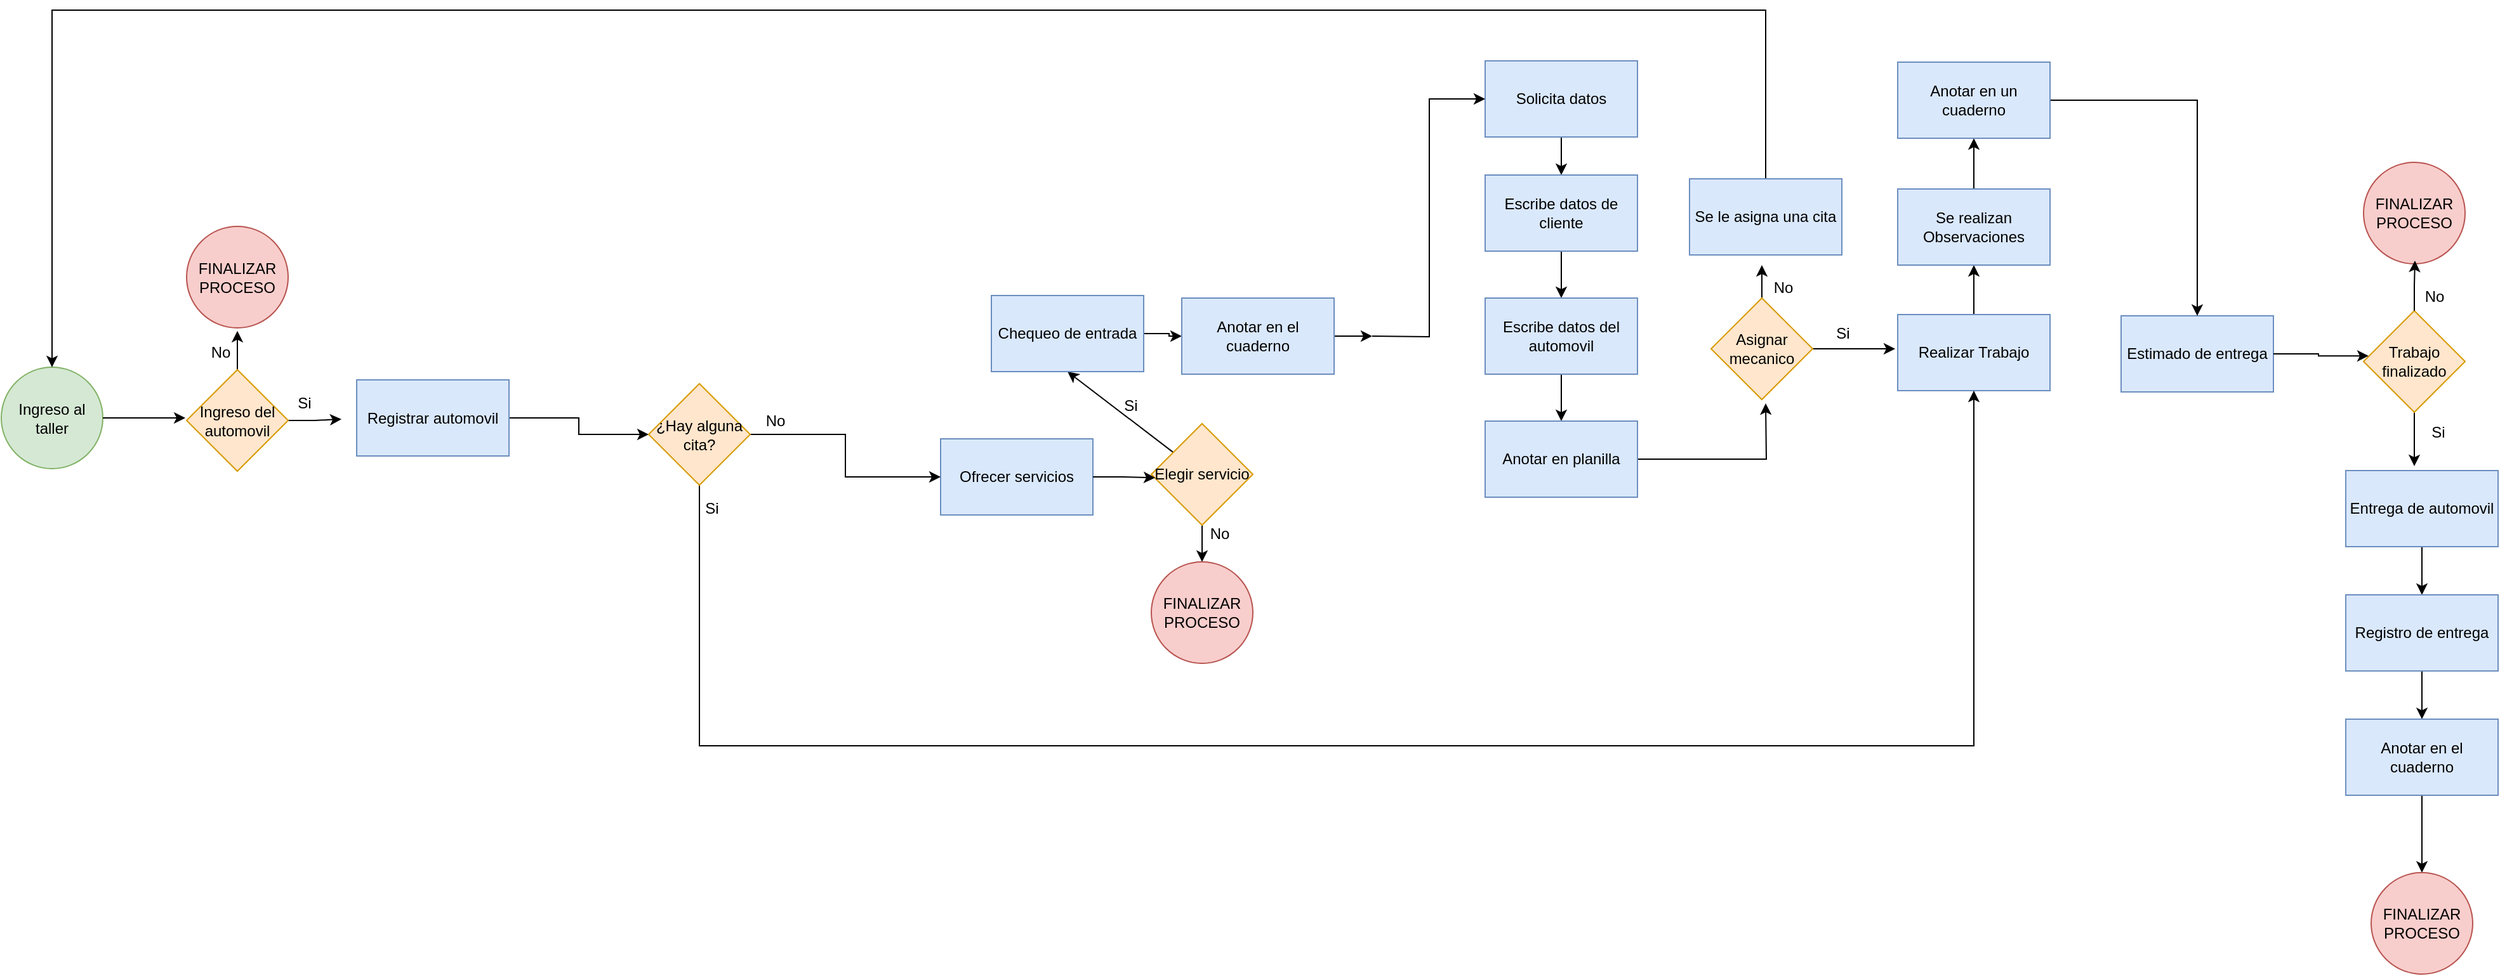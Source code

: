 <mxfile version="24.7.14" pages="2">
  <diagram name="Mapa de procesos " id="uUiBENQRDbz3td4SXCXD">
    <mxGraphModel grid="1" page="1" gridSize="10" guides="1" tooltips="1" connect="1" arrows="1" fold="1" pageScale="1" pageWidth="827" pageHeight="1169" math="0" shadow="0">
      <root>
        <mxCell id="0" />
        <mxCell id="1" parent="0" />
        <mxCell id="iBHfeC76edvaO1tz1ZBR-1" value="Ingreso al taller" style="ellipse;whiteSpace=wrap;html=1;aspect=fixed;fillColor=#d5e8d4;strokeColor=#82b366;" vertex="1" parent="1">
          <mxGeometry x="-660" y="-968.5" width="80" height="80" as="geometry" />
        </mxCell>
        <mxCell id="te_wN95XZ-ydkFUt1VMK-26" style="edgeStyle=orthogonalEdgeStyle;rounded=0;orthogonalLoop=1;jettySize=auto;html=1;" edge="1" parent="1" source="Iq7YRRIKIOnGzkstFV6q-50" target="te_wN95XZ-ydkFUt1VMK-24">
          <mxGeometry relative="1" as="geometry" />
        </mxCell>
        <mxCell id="Iq7YRRIKIOnGzkstFV6q-50" value="Solicita datos" style="rounded=0;whiteSpace=wrap;html=1;fillColor=#dae8fc;strokeColor=#6c8ebf;" vertex="1" parent="1">
          <mxGeometry x="509" y="-1210" width="120" height="60" as="geometry" />
        </mxCell>
        <mxCell id="te_wN95XZ-ydkFUt1VMK-3" style="edgeStyle=orthogonalEdgeStyle;rounded=0;orthogonalLoop=1;jettySize=auto;html=1;" edge="1" parent="1" source="te_wN95XZ-ydkFUt1VMK-1">
          <mxGeometry relative="1" as="geometry">
            <mxPoint x="-392" y="-927.5" as="targetPoint" />
          </mxGeometry>
        </mxCell>
        <mxCell id="te_wN95XZ-ydkFUt1VMK-4" style="edgeStyle=orthogonalEdgeStyle;rounded=0;orthogonalLoop=1;jettySize=auto;html=1;" edge="1" parent="1" source="te_wN95XZ-ydkFUt1VMK-1">
          <mxGeometry relative="1" as="geometry">
            <mxPoint x="-474" y="-997.167" as="targetPoint" />
          </mxGeometry>
        </mxCell>
        <mxCell id="te_wN95XZ-ydkFUt1VMK-1" value="Ingreso del automovil" style="rhombus;whiteSpace=wrap;html=1;fillColor=#ffe6cc;strokeColor=#d79b00;" vertex="1" parent="1">
          <mxGeometry x="-514" y="-966.5" width="80" height="80" as="geometry" />
        </mxCell>
        <mxCell id="te_wN95XZ-ydkFUt1VMK-2" style="edgeStyle=orthogonalEdgeStyle;rounded=0;orthogonalLoop=1;jettySize=auto;html=1;entryX=-0.012;entryY=0.475;entryDx=0;entryDy=0;entryPerimeter=0;" edge="1" parent="1" source="iBHfeC76edvaO1tz1ZBR-1" target="te_wN95XZ-ydkFUt1VMK-1">
          <mxGeometry relative="1" as="geometry" />
        </mxCell>
        <mxCell id="te_wN95XZ-ydkFUt1VMK-5" value="FINALIZAR PROCESO" style="ellipse;whiteSpace=wrap;html=1;aspect=fixed;fillColor=#f8cecc;strokeColor=#b85450;" vertex="1" parent="1">
          <mxGeometry x="-514" y="-1079.5" width="80" height="80" as="geometry" />
        </mxCell>
        <mxCell id="te_wN95XZ-ydkFUt1VMK-6" value="Ofrecer servicios" style="rounded=0;whiteSpace=wrap;html=1;fillColor=#dae8fc;strokeColor=#6c8ebf;" vertex="1" parent="1">
          <mxGeometry x="80" y="-912" width="120" height="60" as="geometry" />
        </mxCell>
        <mxCell id="te_wN95XZ-ydkFUt1VMK-10" style="edgeStyle=orthogonalEdgeStyle;rounded=0;orthogonalLoop=1;jettySize=auto;html=1;entryX=0.5;entryY=0;entryDx=0;entryDy=0;" edge="1" parent="1" source="te_wN95XZ-ydkFUt1VMK-7" target="te_wN95XZ-ydkFUt1VMK-8">
          <mxGeometry relative="1" as="geometry" />
        </mxCell>
        <mxCell id="te_wN95XZ-ydkFUt1VMK-14" style="rounded=0;orthogonalLoop=1;jettySize=auto;html=1;entryX=0.5;entryY=1;entryDx=0;entryDy=0;" edge="1" parent="1" source="te_wN95XZ-ydkFUt1VMK-7" target="te_wN95XZ-ydkFUt1VMK-11">
          <mxGeometry relative="1" as="geometry" />
        </mxCell>
        <mxCell id="te_wN95XZ-ydkFUt1VMK-7" value="Elegir servicio" style="rhombus;whiteSpace=wrap;html=1;fillColor=#ffe6cc;strokeColor=#d79b00;" vertex="1" parent="1">
          <mxGeometry x="246" y="-924" width="80" height="80" as="geometry" />
        </mxCell>
        <mxCell id="te_wN95XZ-ydkFUt1VMK-8" value="FINALIZAR PROCESO" style="ellipse;whiteSpace=wrap;html=1;aspect=fixed;fillColor=#f8cecc;strokeColor=#b85450;" vertex="1" parent="1">
          <mxGeometry x="246" y="-815" width="80" height="80" as="geometry" />
        </mxCell>
        <mxCell id="EFiXPPg1GvFL1cZAzuNZ-1" style="edgeStyle=orthogonalEdgeStyle;rounded=0;orthogonalLoop=1;jettySize=auto;html=1;entryX=0;entryY=0.5;entryDx=0;entryDy=0;" edge="1" parent="1" source="te_wN95XZ-ydkFUt1VMK-11" target="te_wN95XZ-ydkFUt1VMK-17">
          <mxGeometry relative="1" as="geometry" />
        </mxCell>
        <mxCell id="te_wN95XZ-ydkFUt1VMK-11" value="Chequeo de entrada" style="rounded=0;whiteSpace=wrap;html=1;fillColor=#dae8fc;strokeColor=#6c8ebf;" vertex="1" parent="1">
          <mxGeometry x="120" y="-1025" width="120" height="60" as="geometry" />
        </mxCell>
        <mxCell id="te_wN95XZ-ydkFUt1VMK-15" style="edgeStyle=orthogonalEdgeStyle;rounded=0;orthogonalLoop=1;jettySize=auto;html=1;entryX=0.038;entryY=0.533;entryDx=0;entryDy=0;entryPerimeter=0;" edge="1" parent="1" source="te_wN95XZ-ydkFUt1VMK-6" target="te_wN95XZ-ydkFUt1VMK-7">
          <mxGeometry relative="1" as="geometry" />
        </mxCell>
        <mxCell id="EFiXPPg1GvFL1cZAzuNZ-2" style="edgeStyle=orthogonalEdgeStyle;rounded=0;orthogonalLoop=1;jettySize=auto;html=1;entryX=0;entryY=0.5;entryDx=0;entryDy=0;" edge="1" parent="1" source="te_wN95XZ-ydkFUt1VMK-17">
          <mxGeometry relative="1" as="geometry">
            <mxPoint x="420" y="-993" as="targetPoint" />
          </mxGeometry>
        </mxCell>
        <mxCell id="te_wN95XZ-ydkFUt1VMK-17" value="Anotar en el cuaderno" style="rounded=0;whiteSpace=wrap;html=1;fillColor=#dae8fc;strokeColor=#6c8ebf;" vertex="1" parent="1">
          <mxGeometry x="270" y="-1023" width="120" height="60" as="geometry" />
        </mxCell>
        <mxCell id="te_wN95XZ-ydkFUt1VMK-21" style="edgeStyle=orthogonalEdgeStyle;rounded=0;orthogonalLoop=1;jettySize=auto;html=1;entryX=0;entryY=0.5;entryDx=0;entryDy=0;" edge="1" parent="1" target="Iq7YRRIKIOnGzkstFV6q-50">
          <mxGeometry relative="1" as="geometry">
            <mxPoint x="506" y="-993" as="targetPoint" />
            <mxPoint x="420" y="-993" as="sourcePoint" />
          </mxGeometry>
        </mxCell>
        <mxCell id="EFiXPPg1GvFL1cZAzuNZ-4" style="edgeStyle=orthogonalEdgeStyle;rounded=0;orthogonalLoop=1;jettySize=auto;html=1;entryX=0.5;entryY=0;entryDx=0;entryDy=0;" edge="1" parent="1" source="te_wN95XZ-ydkFUt1VMK-24" target="te_wN95XZ-ydkFUt1VMK-25">
          <mxGeometry relative="1" as="geometry" />
        </mxCell>
        <mxCell id="te_wN95XZ-ydkFUt1VMK-24" value="Escribe datos de cliente" style="rounded=0;whiteSpace=wrap;html=1;fillColor=#dae8fc;strokeColor=#6c8ebf;" vertex="1" parent="1">
          <mxGeometry x="509" y="-1120" width="120" height="60" as="geometry" />
        </mxCell>
        <mxCell id="EFiXPPg1GvFL1cZAzuNZ-5" style="edgeStyle=orthogonalEdgeStyle;rounded=0;orthogonalLoop=1;jettySize=auto;html=1;" edge="1" parent="1" source="te_wN95XZ-ydkFUt1VMK-25" target="te_wN95XZ-ydkFUt1VMK-41">
          <mxGeometry relative="1" as="geometry" />
        </mxCell>
        <mxCell id="te_wN95XZ-ydkFUt1VMK-25" value="Escribe datos del automovil" style="rounded=0;whiteSpace=wrap;html=1;fillColor=#dae8fc;strokeColor=#6c8ebf;" vertex="1" parent="1">
          <mxGeometry x="509" y="-1023" width="120" height="60" as="geometry" />
        </mxCell>
        <mxCell id="te_wN95XZ-ydkFUt1VMK-31" style="edgeStyle=orthogonalEdgeStyle;rounded=0;orthogonalLoop=1;jettySize=auto;html=1;" edge="1" parent="1" source="te_wN95XZ-ydkFUt1VMK-29">
          <mxGeometry relative="1" as="geometry">
            <mxPoint x="832" y="-983" as="targetPoint" />
          </mxGeometry>
        </mxCell>
        <mxCell id="te_wN95XZ-ydkFUt1VMK-46" style="edgeStyle=orthogonalEdgeStyle;rounded=0;orthogonalLoop=1;jettySize=auto;html=1;entryX=0.5;entryY=1;entryDx=0;entryDy=0;" edge="1" parent="1" source="te_wN95XZ-ydkFUt1VMK-29">
          <mxGeometry relative="1" as="geometry">
            <mxPoint x="727" y="-1049.0" as="targetPoint" />
          </mxGeometry>
        </mxCell>
        <mxCell id="te_wN95XZ-ydkFUt1VMK-29" value="Asignar mecanico" style="rhombus;whiteSpace=wrap;html=1;fillColor=#ffe6cc;strokeColor=#d79b00;" vertex="1" parent="1">
          <mxGeometry x="687" y="-1023" width="80" height="80" as="geometry" />
        </mxCell>
        <mxCell id="te_wN95XZ-ydkFUt1VMK-32" value="Estimado de entrega" style="rounded=0;whiteSpace=wrap;html=1;fillColor=#dae8fc;strokeColor=#6c8ebf;" vertex="1" parent="1">
          <mxGeometry x="1010" y="-1009" width="120" height="60" as="geometry" />
        </mxCell>
        <mxCell id="te_wN95XZ-ydkFUt1VMK-50" style="edgeStyle=orthogonalEdgeStyle;rounded=0;orthogonalLoop=1;jettySize=auto;html=1;" edge="1" parent="1" source="te_wN95XZ-ydkFUt1VMK-40">
          <mxGeometry relative="1" as="geometry">
            <mxPoint x="1241" y="-890.5" as="targetPoint" />
          </mxGeometry>
        </mxCell>
        <mxCell id="te_wN95XZ-ydkFUt1VMK-40" value="Trabajo finalizado" style="rhombus;whiteSpace=wrap;html=1;fillColor=#ffe6cc;strokeColor=#d79b00;" vertex="1" parent="1">
          <mxGeometry x="1201" y="-1013" width="80" height="80" as="geometry" />
        </mxCell>
        <mxCell id="EFiXPPg1GvFL1cZAzuNZ-3" style="edgeStyle=orthogonalEdgeStyle;rounded=0;orthogonalLoop=1;jettySize=auto;html=1;" edge="1" parent="1" source="te_wN95XZ-ydkFUt1VMK-41">
          <mxGeometry relative="1" as="geometry">
            <mxPoint x="730" y="-940" as="targetPoint" />
          </mxGeometry>
        </mxCell>
        <mxCell id="te_wN95XZ-ydkFUt1VMK-41" value="Anotar en planilla" style="rounded=0;whiteSpace=wrap;html=1;fillColor=#dae8fc;strokeColor=#6c8ebf;" vertex="1" parent="1">
          <mxGeometry x="509" y="-926" width="120" height="60" as="geometry" />
        </mxCell>
        <mxCell id="te_wN95XZ-ydkFUt1VMK-43" style="edgeStyle=orthogonalEdgeStyle;rounded=0;orthogonalLoop=1;jettySize=auto;html=1;entryX=0.05;entryY=0.445;entryDx=0;entryDy=0;entryPerimeter=0;" edge="1" parent="1" source="te_wN95XZ-ydkFUt1VMK-32" target="te_wN95XZ-ydkFUt1VMK-40">
          <mxGeometry relative="1" as="geometry" />
        </mxCell>
        <mxCell id="te_wN95XZ-ydkFUt1VMK-44" value="FINALIZAR PROCESO" style="ellipse;whiteSpace=wrap;html=1;aspect=fixed;fillColor=#f8cecc;strokeColor=#b85450;" vertex="1" parent="1">
          <mxGeometry x="1201" y="-1130" width="80" height="80" as="geometry" />
        </mxCell>
        <mxCell id="te_wN95XZ-ydkFUt1VMK-45" style="edgeStyle=orthogonalEdgeStyle;rounded=0;orthogonalLoop=1;jettySize=auto;html=1;entryX=0.506;entryY=0.969;entryDx=0;entryDy=0;entryPerimeter=0;" edge="1" parent="1" source="te_wN95XZ-ydkFUt1VMK-40" target="te_wN95XZ-ydkFUt1VMK-44">
          <mxGeometry relative="1" as="geometry" />
        </mxCell>
        <mxCell id="te_wN95XZ-ydkFUt1VMK-55" style="edgeStyle=orthogonalEdgeStyle;rounded=0;orthogonalLoop=1;jettySize=auto;html=1;entryX=0.5;entryY=0;entryDx=0;entryDy=0;" edge="1" parent="1" source="te_wN95XZ-ydkFUt1VMK-47" target="te_wN95XZ-ydkFUt1VMK-53">
          <mxGeometry relative="1" as="geometry" />
        </mxCell>
        <mxCell id="te_wN95XZ-ydkFUt1VMK-47" value="Entrega de automovil" style="rounded=0;whiteSpace=wrap;html=1;fillColor=#dae8fc;strokeColor=#6c8ebf;" vertex="1" parent="1">
          <mxGeometry x="1187" y="-887" width="120" height="60" as="geometry" />
        </mxCell>
        <mxCell id="EFiXPPg1GvFL1cZAzuNZ-8" style="edgeStyle=orthogonalEdgeStyle;rounded=0;orthogonalLoop=1;jettySize=auto;html=1;entryX=0.5;entryY=1;entryDx=0;entryDy=0;" edge="1" parent="1" source="te_wN95XZ-ydkFUt1VMK-48" target="te_wN95XZ-ydkFUt1VMK-51">
          <mxGeometry relative="1" as="geometry" />
        </mxCell>
        <mxCell id="te_wN95XZ-ydkFUt1VMK-48" value="Realizar Trabajo" style="rounded=0;whiteSpace=wrap;html=1;fillColor=#dae8fc;strokeColor=#6c8ebf;" vertex="1" parent="1">
          <mxGeometry x="834" y="-1010" width="120" height="60" as="geometry" />
        </mxCell>
        <mxCell id="EFiXPPg1GvFL1cZAzuNZ-9" style="edgeStyle=orthogonalEdgeStyle;rounded=0;orthogonalLoop=1;jettySize=auto;html=1;entryX=0.5;entryY=1;entryDx=0;entryDy=0;" edge="1" parent="1" source="te_wN95XZ-ydkFUt1VMK-51" target="te_wN95XZ-ydkFUt1VMK-52">
          <mxGeometry relative="1" as="geometry" />
        </mxCell>
        <mxCell id="te_wN95XZ-ydkFUt1VMK-51" value="Se realizan Observaciones" style="rounded=0;whiteSpace=wrap;html=1;fillColor=#dae8fc;strokeColor=#6c8ebf;" vertex="1" parent="1">
          <mxGeometry x="834" y="-1109" width="120" height="60" as="geometry" />
        </mxCell>
        <mxCell id="EFiXPPg1GvFL1cZAzuNZ-10" style="edgeStyle=orthogonalEdgeStyle;rounded=0;orthogonalLoop=1;jettySize=auto;html=1;entryX=0.5;entryY=0;entryDx=0;entryDy=0;" edge="1" parent="1" source="te_wN95XZ-ydkFUt1VMK-52" target="te_wN95XZ-ydkFUt1VMK-32">
          <mxGeometry relative="1" as="geometry" />
        </mxCell>
        <mxCell id="te_wN95XZ-ydkFUt1VMK-52" value="Anotar en un cuaderno" style="rounded=0;whiteSpace=wrap;html=1;fillColor=#dae8fc;strokeColor=#6c8ebf;" vertex="1" parent="1">
          <mxGeometry x="834" y="-1209" width="120" height="60" as="geometry" />
        </mxCell>
        <mxCell id="te_wN95XZ-ydkFUt1VMK-56" style="edgeStyle=orthogonalEdgeStyle;rounded=0;orthogonalLoop=1;jettySize=auto;html=1;entryX=0.5;entryY=0;entryDx=0;entryDy=0;" edge="1" parent="1" source="te_wN95XZ-ydkFUt1VMK-53" target="te_wN95XZ-ydkFUt1VMK-54">
          <mxGeometry relative="1" as="geometry" />
        </mxCell>
        <mxCell id="te_wN95XZ-ydkFUt1VMK-53" value="Registro de entrega" style="rounded=0;whiteSpace=wrap;html=1;fillColor=#dae8fc;strokeColor=#6c8ebf;" vertex="1" parent="1">
          <mxGeometry x="1187" y="-789" width="120" height="60" as="geometry" />
        </mxCell>
        <mxCell id="EFiXPPg1GvFL1cZAzuNZ-23" style="edgeStyle=orthogonalEdgeStyle;rounded=0;orthogonalLoop=1;jettySize=auto;html=1;" edge="1" parent="1" source="te_wN95XZ-ydkFUt1VMK-54" target="te_wN95XZ-ydkFUt1VMK-57">
          <mxGeometry relative="1" as="geometry" />
        </mxCell>
        <mxCell id="te_wN95XZ-ydkFUt1VMK-54" value="Anotar en el cuaderno" style="rounded=0;whiteSpace=wrap;html=1;fillColor=#dae8fc;strokeColor=#6c8ebf;" vertex="1" parent="1">
          <mxGeometry x="1187" y="-691" width="120" height="60" as="geometry" />
        </mxCell>
        <mxCell id="te_wN95XZ-ydkFUt1VMK-57" value="FINALIZAR PROCESO" style="ellipse;whiteSpace=wrap;html=1;aspect=fixed;fillColor=#f8cecc;strokeColor=#b85450;" vertex="1" parent="1">
          <mxGeometry x="1207" y="-570" width="80" height="80" as="geometry" />
        </mxCell>
        <mxCell id="te_wN95XZ-ydkFUt1VMK-60" value="Si" style="text;html=1;align=center;verticalAlign=middle;whiteSpace=wrap;rounded=0;" vertex="1" parent="1">
          <mxGeometry x="1230" y="-932" width="60" height="30" as="geometry" />
        </mxCell>
        <mxCell id="te_wN95XZ-ydkFUt1VMK-61" value="Si" style="text;html=1;align=center;verticalAlign=middle;whiteSpace=wrap;rounded=0;" vertex="1" parent="1">
          <mxGeometry x="200" y="-953" width="60" height="30" as="geometry" />
        </mxCell>
        <mxCell id="te_wN95XZ-ydkFUt1VMK-64" value="Si" style="text;html=1;align=center;verticalAlign=middle;whiteSpace=wrap;rounded=0;" vertex="1" parent="1">
          <mxGeometry x="761" y="-1010" width="60" height="30" as="geometry" />
        </mxCell>
        <mxCell id="te_wN95XZ-ydkFUt1VMK-65" value="Si" style="text;html=1;align=center;verticalAlign=middle;whiteSpace=wrap;rounded=0;" vertex="1" parent="1">
          <mxGeometry x="-451" y="-955.5" width="60" height="30" as="geometry" />
        </mxCell>
        <mxCell id="te_wN95XZ-ydkFUt1VMK-67" value="No" style="text;html=1;align=center;verticalAlign=middle;whiteSpace=wrap;rounded=0;" vertex="1" parent="1">
          <mxGeometry x="-517" y="-995.5" width="60" height="30" as="geometry" />
        </mxCell>
        <mxCell id="te_wN95XZ-ydkFUt1VMK-68" value="No" style="text;html=1;align=center;verticalAlign=middle;whiteSpace=wrap;rounded=0;" vertex="1" parent="1">
          <mxGeometry x="270" y="-852" width="60" height="30" as="geometry" />
        </mxCell>
        <mxCell id="te_wN95XZ-ydkFUt1VMK-70" value="No" style="text;html=1;align=center;verticalAlign=middle;whiteSpace=wrap;rounded=0;" vertex="1" parent="1">
          <mxGeometry x="714" y="-1046" width="60" height="30" as="geometry" />
        </mxCell>
        <mxCell id="te_wN95XZ-ydkFUt1VMK-71" value="No" style="text;html=1;align=center;verticalAlign=middle;whiteSpace=wrap;rounded=0;" vertex="1" parent="1">
          <mxGeometry x="1227" y="-1039" width="60" height="30" as="geometry" />
        </mxCell>
        <mxCell id="EFiXPPg1GvFL1cZAzuNZ-7" style="edgeStyle=orthogonalEdgeStyle;rounded=0;orthogonalLoop=1;jettySize=auto;html=1;exitX=0.5;exitY=0;exitDx=0;exitDy=0;entryX=0.5;entryY=0;entryDx=0;entryDy=0;" edge="1" parent="1" source="EFiXPPg1GvFL1cZAzuNZ-6" target="iBHfeC76edvaO1tz1ZBR-1">
          <mxGeometry relative="1" as="geometry">
            <mxPoint x="-410" y="-1090" as="targetPoint" />
            <Array as="points">
              <mxPoint x="730" y="-1250" />
              <mxPoint x="-620" y="-1250" />
            </Array>
          </mxGeometry>
        </mxCell>
        <mxCell id="EFiXPPg1GvFL1cZAzuNZ-6" value="Se le asigna una cita" style="rounded=0;whiteSpace=wrap;html=1;fillColor=#dae8fc;strokeColor=#6c8ebf;" vertex="1" parent="1">
          <mxGeometry x="670" y="-1117" width="120" height="60" as="geometry" />
        </mxCell>
        <mxCell id="EFiXPPg1GvFL1cZAzuNZ-19" style="edgeStyle=orthogonalEdgeStyle;rounded=0;orthogonalLoop=1;jettySize=auto;html=1;exitX=1;exitY=0.5;exitDx=0;exitDy=0;" edge="1" parent="1" source="EFiXPPg1GvFL1cZAzuNZ-11" target="EFiXPPg1GvFL1cZAzuNZ-12">
          <mxGeometry relative="1" as="geometry" />
        </mxCell>
        <mxCell id="EFiXPPg1GvFL1cZAzuNZ-11" value="Registrar automovil" style="rounded=0;whiteSpace=wrap;html=1;fillColor=#dae8fc;strokeColor=#6c8ebf;" vertex="1" parent="1">
          <mxGeometry x="-380" y="-958.5" width="120" height="60" as="geometry" />
        </mxCell>
        <mxCell id="EFiXPPg1GvFL1cZAzuNZ-14" style="edgeStyle=orthogonalEdgeStyle;rounded=0;orthogonalLoop=1;jettySize=auto;html=1;exitX=0.5;exitY=1;exitDx=0;exitDy=0;entryX=0.5;entryY=1;entryDx=0;entryDy=0;" edge="1" parent="1" source="EFiXPPg1GvFL1cZAzuNZ-12" target="te_wN95XZ-ydkFUt1VMK-48">
          <mxGeometry relative="1" as="geometry">
            <Array as="points">
              <mxPoint x="-110" y="-670" />
              <mxPoint x="894" y="-670" />
            </Array>
          </mxGeometry>
        </mxCell>
        <mxCell id="EFiXPPg1GvFL1cZAzuNZ-15" style="edgeStyle=orthogonalEdgeStyle;rounded=0;orthogonalLoop=1;jettySize=auto;html=1;" edge="1" parent="1" source="EFiXPPg1GvFL1cZAzuNZ-12" target="te_wN95XZ-ydkFUt1VMK-6">
          <mxGeometry relative="1" as="geometry" />
        </mxCell>
        <mxCell id="EFiXPPg1GvFL1cZAzuNZ-12" value="¿Hay alguna cita?" style="rhombus;whiteSpace=wrap;html=1;fillColor=#ffe6cc;strokeColor=#d79b00;" vertex="1" parent="1">
          <mxGeometry x="-150" y="-955.5" width="80" height="80" as="geometry" />
        </mxCell>
        <mxCell id="EFiXPPg1GvFL1cZAzuNZ-20" value="Si" style="text;html=1;align=center;verticalAlign=middle;whiteSpace=wrap;rounded=0;" vertex="1" parent="1">
          <mxGeometry x="-130" y="-872" width="60" height="30" as="geometry" />
        </mxCell>
        <mxCell id="EFiXPPg1GvFL1cZAzuNZ-21" value="No" style="text;html=1;align=center;verticalAlign=middle;whiteSpace=wrap;rounded=0;" vertex="1" parent="1">
          <mxGeometry x="-80" y="-941.5" width="60" height="30" as="geometry" />
        </mxCell>
      </root>
    </mxGraphModel>
  </diagram>
  <diagram id="NANVfSqUma02Yn3f4NPw" name="Mapa de procesos software">
    <mxGraphModel grid="1" page="1" gridSize="10" guides="1" tooltips="1" connect="1" arrows="1" fold="1" pageScale="1" pageWidth="827" pageHeight="1169" math="0" shadow="0">
      <root>
        <mxCell id="0" />
        <mxCell id="1" parent="0" />
        <mxCell id="t4IyEFxL-QLiiV8WXJpa-11" style="edgeStyle=orthogonalEdgeStyle;rounded=0;orthogonalLoop=1;jettySize=auto;html=1;exitX=0;exitY=0.5;exitDx=0;exitDy=0;fillColor=#f8cecc;strokeColor=#b85450;" edge="1" parent="1" source="t4IyEFxL-QLiiV8WXJpa-7" target="OzPgA9cOqCwKdSw80ssY-19">
          <mxGeometry relative="1" as="geometry">
            <mxPoint x="120" y="300.0" as="targetPoint" />
          </mxGeometry>
        </mxCell>
        <mxCell id="t4IyEFxL-QLiiV8WXJpa-15" style="edgeStyle=orthogonalEdgeStyle;rounded=0;orthogonalLoop=1;jettySize=auto;html=1;exitX=1;exitY=0.5;exitDx=0;exitDy=0;entryX=0;entryY=0.5;entryDx=0;entryDy=0;" edge="1" parent="1" source="t4IyEFxL-QLiiV8WXJpa-7" target="t4IyEFxL-QLiiV8WXJpa-13">
          <mxGeometry relative="1" as="geometry" />
        </mxCell>
        <mxCell id="t4IyEFxL-QLiiV8WXJpa-16" value="" style="edgeStyle=orthogonalEdgeStyle;rounded=0;orthogonalLoop=1;jettySize=auto;html=1;fillColor=#d5e8d4;strokeColor=#82b366;" edge="1" parent="1" source="t4IyEFxL-QLiiV8WXJpa-7" target="t4IyEFxL-QLiiV8WXJpa-13">
          <mxGeometry relative="1" as="geometry" />
        </mxCell>
        <mxCell id="t4IyEFxL-QLiiV8WXJpa-7" value="Hay alguna cita?" style="rhombus;whiteSpace=wrap;html=1;fillColor=#e1d5e7;strokeColor=#9673a6;" vertex="1" parent="1">
          <mxGeometry x="150" y="260" width="90" height="80" as="geometry" />
        </mxCell>
        <mxCell id="3E62jGGX_RFLNkIxZvji-5" style="edgeStyle=orthogonalEdgeStyle;rounded=0;orthogonalLoop=1;jettySize=auto;html=1;exitX=1;exitY=0.5;exitDx=0;exitDy=0;entryX=0;entryY=0.5;entryDx=0;entryDy=0;" edge="1" parent="1" source="t4IyEFxL-QLiiV8WXJpa-13" target="uu1TWIyyLkQVF33pZ1CO-1">
          <mxGeometry relative="1" as="geometry" />
        </mxCell>
        <mxCell id="t4IyEFxL-QLiiV8WXJpa-13" value="Consultar Agenda" style="rounded=0;whiteSpace=wrap;html=1;fillColor=#dae8fc;strokeColor=#6c8ebf;" vertex="1" parent="1">
          <mxGeometry x="305" y="270" width="120" height="60" as="geometry" />
        </mxCell>
        <mxCell id="3E62jGGX_RFLNkIxZvji-2" style="edgeStyle=orthogonalEdgeStyle;rounded=0;orthogonalLoop=1;jettySize=auto;html=1;exitX=0.5;exitY=1;exitDx=0;exitDy=0;entryX=0.5;entryY=0;entryDx=0;entryDy=0;" edge="1" parent="1" source="uu1TWIyyLkQVF33pZ1CO-1" target="3E62jGGX_RFLNkIxZvji-1">
          <mxGeometry relative="1" as="geometry" />
        </mxCell>
        <mxCell id="uu1TWIyyLkQVF33pZ1CO-1" value="Informacion Cliente&amp;nbsp;" style="rounded=0;whiteSpace=wrap;html=1;fillColor=#dae8fc;strokeColor=#6c8ebf;shape=label;" vertex="1" parent="1">
          <mxGeometry x="476" y="-170" width="120" height="60" as="geometry" />
        </mxCell>
        <mxCell id="3E62jGGX_RFLNkIxZvji-14" style="edgeStyle=orthogonalEdgeStyle;rounded=0;orthogonalLoop=1;jettySize=auto;html=1;" edge="1" parent="1" source="3E62jGGX_RFLNkIxZvji-1" target="3E62jGGX_RFLNkIxZvji-8">
          <mxGeometry relative="1" as="geometry">
            <mxPoint x="536" y="30" as="targetPoint" />
          </mxGeometry>
        </mxCell>
        <mxCell id="3E62jGGX_RFLNkIxZvji-1" value="Servicio Apartado" style="rounded=0;whiteSpace=wrap;html=1;fillColor=#dae8fc;strokeColor=#6c8ebf;" vertex="1" parent="1">
          <mxGeometry x="476" y="-70" width="120" height="60" as="geometry" />
        </mxCell>
        <mxCell id="_qb4M7hitNVSiAT3UyiD-10" style="edgeStyle=orthogonalEdgeStyle;rounded=0;orthogonalLoop=1;jettySize=auto;html=1;entryX=0;entryY=0.5;entryDx=0;entryDy=0;" edge="1" parent="1" source="3E62jGGX_RFLNkIxZvji-7" target="_qb4M7hitNVSiAT3UyiD-6">
          <mxGeometry relative="1" as="geometry" />
        </mxCell>
        <mxCell id="3E62jGGX_RFLNkIxZvji-7" value="Realizar chequeo de entrada en el sistema" style="rounded=0;whiteSpace=wrap;html=1;fillColor=#dae8fc;strokeColor=#6c8ebf;" vertex="1" parent="1">
          <mxGeometry x="806" y="130" width="120" height="60" as="geometry" />
        </mxCell>
        <mxCell id="3E62jGGX_RFLNkIxZvji-12" style="edgeStyle=orthogonalEdgeStyle;rounded=0;orthogonalLoop=1;jettySize=auto;html=1;entryX=0;entryY=0.5;entryDx=0;entryDy=0;" edge="1" parent="1" source="3E62jGGX_RFLNkIxZvji-8" target="3E62jGGX_RFLNkIxZvji-9">
          <mxGeometry relative="1" as="geometry" />
        </mxCell>
        <mxCell id="3E62jGGX_RFLNkIxZvji-8" value="Entrada del automovil" style="rounded=0;whiteSpace=wrap;html=1;fillColor=#dae8fc;strokeColor=#6c8ebf;" vertex="1" parent="1">
          <mxGeometry x="476" y="85" width="120" height="60" as="geometry" />
        </mxCell>
        <mxCell id="_qb4M7hitNVSiAT3UyiD-5" style="edgeStyle=orthogonalEdgeStyle;rounded=0;orthogonalLoop=1;jettySize=auto;html=1;entryX=0;entryY=0.5;entryDx=0;entryDy=0;" edge="1" parent="1" source="3E62jGGX_RFLNkIxZvji-9" target="3E62jGGX_RFLNkIxZvji-7">
          <mxGeometry relative="1" as="geometry" />
        </mxCell>
        <mxCell id="3E62jGGX_RFLNkIxZvji-9" value="Proceso de Automovil" style="rounded=0;whiteSpace=wrap;html=1;fillColor=#dae8fc;strokeColor=#6c8ebf;" vertex="1" parent="1">
          <mxGeometry x="636" y="130" width="120" height="60" as="geometry" />
        </mxCell>
        <mxCell id="3E62jGGX_RFLNkIxZvji-16" value="Proceso Del servicio al Automovil" style="rounded=0;whiteSpace=wrap;html=1;fillColor=#dae8fc;strokeColor=#6c8ebf;" vertex="1" parent="1">
          <mxGeometry x="636" y="244" width="120" height="60" as="geometry" />
        </mxCell>
        <mxCell id="3E62jGGX_RFLNkIxZvji-18" value="Imágenes e información del automóvil" style="rounded=0;whiteSpace=wrap;html=1;fillColor=#dae8fc;strokeColor=#6c8ebf;" vertex="1" parent="1">
          <mxGeometry x="1121" width="120" height="60" as="geometry" />
        </mxCell>
        <mxCell id="_qb4M7hitNVSiAT3UyiD-17" style="edgeStyle=orthogonalEdgeStyle;rounded=0;orthogonalLoop=1;jettySize=auto;html=1;entryX=0.5;entryY=1;entryDx=0;entryDy=0;" edge="1" parent="1" source="3E62jGGX_RFLNkIxZvji-24" target="_qb4M7hitNVSiAT3UyiD-16">
          <mxGeometry relative="1" as="geometry" />
        </mxCell>
        <mxCell id="3E62jGGX_RFLNkIxZvji-24" value="Enviar al chat entre el Empleado/Cliente" style="rounded=0;whiteSpace=wrap;html=1;fillColor=#dae8fc;strokeColor=#6c8ebf;" vertex="1" parent="1">
          <mxGeometry x="1121" y="-130" width="120" height="60" as="geometry" />
        </mxCell>
        <mxCell id="OzPgA9cOqCwKdSw80ssY-8" style="edgeStyle=orthogonalEdgeStyle;rounded=0;orthogonalLoop=1;jettySize=auto;html=1;entryX=0;entryY=0.5;entryDx=0;entryDy=0;" edge="1" parent="1" source="OzPgA9cOqCwKdSw80ssY-2" target="OzPgA9cOqCwKdSw80ssY-3">
          <mxGeometry relative="1" as="geometry" />
        </mxCell>
        <mxCell id="OzPgA9cOqCwKdSw80ssY-2" value="Iniciar sesion en el sistema" style="rounded=0;whiteSpace=wrap;html=1;fillColor=#dae8fc;strokeColor=#6c8ebf;" vertex="1" parent="1">
          <mxGeometry x="-260" y="-20" width="120" height="60" as="geometry" />
        </mxCell>
        <mxCell id="OzPgA9cOqCwKdSw80ssY-6" style="edgeStyle=orthogonalEdgeStyle;rounded=0;orthogonalLoop=1;jettySize=auto;html=1;exitX=0.5;exitY=0;exitDx=0;exitDy=0;entryX=0.5;entryY=1;entryDx=0;entryDy=0;fillColor=#f8cecc;strokeColor=#b85450;" edge="1" parent="1" source="OzPgA9cOqCwKdSw80ssY-3">
          <mxGeometry relative="1" as="geometry">
            <mxPoint x="12.5" y="-90" as="targetPoint" />
          </mxGeometry>
        </mxCell>
        <mxCell id="OzPgA9cOqCwKdSw80ssY-17" style="edgeStyle=orthogonalEdgeStyle;rounded=0;orthogonalLoop=1;jettySize=auto;html=1;fillColor=#d5e8d4;strokeColor=#82b366;" edge="1" parent="1" source="OzPgA9cOqCwKdSw80ssY-3" target="OzPgA9cOqCwKdSw80ssY-16">
          <mxGeometry relative="1" as="geometry" />
        </mxCell>
        <mxCell id="OzPgA9cOqCwKdSw80ssY-3" value="¿Ya esta registrado?" style="rhombus;whiteSpace=wrap;html=1;fillColor=#e1d5e7;strokeColor=#9673a6;" vertex="1" parent="1">
          <mxGeometry x="-27.5" y="-30" width="80" height="80" as="geometry" />
        </mxCell>
        <mxCell id="OzPgA9cOqCwKdSw80ssY-14" style="edgeStyle=orthogonalEdgeStyle;rounded=0;orthogonalLoop=1;jettySize=auto;html=1;entryX=0;entryY=0.5;entryDx=0;entryDy=0;" edge="1" parent="1" source="OzPgA9cOqCwKdSw80ssY-4" target="VnfIsq5zUW27WWHmXGbM-1">
          <mxGeometry relative="1" as="geometry">
            <mxPoint x="-427.5" y="10" as="targetPoint" />
          </mxGeometry>
        </mxCell>
        <mxCell id="OzPgA9cOqCwKdSw80ssY-4" value="Inicio de proceso" style="ellipse;whiteSpace=wrap;html=1;aspect=fixed;fillColor=#d5e8d4;strokeColor=#82b366;" vertex="1" parent="1">
          <mxGeometry x="-577.5" y="-30" width="80" height="80" as="geometry" />
        </mxCell>
        <mxCell id="WTXYZyjEUmncFlbFIoJt-2" style="edgeStyle=orthogonalEdgeStyle;rounded=0;orthogonalLoop=1;jettySize=auto;html=1;" edge="1" parent="1" source="OzPgA9cOqCwKdSw80ssY-10" target="t4IyEFxL-QLiiV8WXJpa-7">
          <mxGeometry relative="1" as="geometry">
            <mxPoint x="217.5" y="210" as="targetPoint" />
          </mxGeometry>
        </mxCell>
        <mxCell id="OzPgA9cOqCwKdSw80ssY-10" value="Ingreso del cliente" style="ellipse;whiteSpace=wrap;html=1;fillColor=#dae8fc;strokeColor=#6c8ebf;" vertex="1" parent="1">
          <mxGeometry x="135" y="90" width="120" height="80" as="geometry" />
        </mxCell>
        <mxCell id="OzPgA9cOqCwKdSw80ssY-15" style="edgeStyle=orthogonalEdgeStyle;rounded=0;orthogonalLoop=1;jettySize=auto;html=1;entryX=0;entryY=0.5;entryDx=0;entryDy=0;exitX=1;exitY=0.5;exitDx=0;exitDy=0;" edge="1" parent="1" source="VnfIsq5zUW27WWHmXGbM-1" target="OzPgA9cOqCwKdSw80ssY-2">
          <mxGeometry relative="1" as="geometry">
            <mxPoint x="-307.5" y="10" as="sourcePoint" />
          </mxGeometry>
        </mxCell>
        <mxCell id="OzPgA9cOqCwKdSw80ssY-18" style="edgeStyle=orthogonalEdgeStyle;rounded=0;orthogonalLoop=1;jettySize=auto;html=1;entryX=0;entryY=0.5;entryDx=0;entryDy=0;" edge="1" parent="1" source="OzPgA9cOqCwKdSw80ssY-16" target="OzPgA9cOqCwKdSw80ssY-10">
          <mxGeometry relative="1" as="geometry" />
        </mxCell>
        <mxCell id="OzPgA9cOqCwKdSw80ssY-16" value="Pagina principal del sistema" style="rounded=0;whiteSpace=wrap;html=1;fillColor=#dae8fc;strokeColor=#6c8ebf;" vertex="1" parent="1">
          <mxGeometry x="-47.5" y="100" width="120" height="60" as="geometry" />
        </mxCell>
        <mxCell id="aJ5rzzYH9zXf1e-4Zcsd-3" style="edgeStyle=orthogonalEdgeStyle;rounded=0;orthogonalLoop=1;jettySize=auto;html=1;" edge="1" parent="1" source="OzPgA9cOqCwKdSw80ssY-19" target="o-60QGvg8yPd5VmNL2FY-1">
          <mxGeometry relative="1" as="geometry" />
        </mxCell>
        <mxCell id="OzPgA9cOqCwKdSw80ssY-19" value="Oferta de Servicios" style="rounded=0;whiteSpace=wrap;html=1;fillColor=#dae8fc;strokeColor=#6c8ebf;" vertex="1" parent="1">
          <mxGeometry x="-40" y="270" width="120" height="60" as="geometry" />
        </mxCell>
        <mxCell id="aJ5rzzYH9zXf1e-4Zcsd-6" style="edgeStyle=orthogonalEdgeStyle;rounded=0;orthogonalLoop=1;jettySize=auto;html=1;exitX=0.5;exitY=1;exitDx=0;exitDy=0;entryX=0.5;entryY=0;entryDx=0;entryDy=0;" edge="1" parent="1" source="o-60QGvg8yPd5VmNL2FY-1" target="aJ5rzzYH9zXf1e-4Zcsd-7">
          <mxGeometry relative="1" as="geometry">
            <mxPoint x="20" y="480" as="targetPoint" />
          </mxGeometry>
        </mxCell>
        <mxCell id="o-60QGvg8yPd5VmNL2FY-1" value="Seleccion de servicio" style="rounded=0;whiteSpace=wrap;html=1;fillColor=#dae8fc;strokeColor=#6c8ebf;" vertex="1" parent="1">
          <mxGeometry x="-40" y="380" width="120" height="60" as="geometry" />
        </mxCell>
        <mxCell id="aJ5rzzYH9zXf1e-4Zcsd-11" style="edgeStyle=orthogonalEdgeStyle;rounded=0;orthogonalLoop=1;jettySize=auto;html=1;entryX=0;entryY=0.5;entryDx=0;entryDy=0;fillColor=#d5e8d4;strokeColor=#82b366;" edge="1" parent="1" source="aJ5rzzYH9zXf1e-4Zcsd-7" target="aJ5rzzYH9zXf1e-4Zcsd-9">
          <mxGeometry relative="1" as="geometry" />
        </mxCell>
        <mxCell id="aJ5rzzYH9zXf1e-4Zcsd-7" value="¿Hay espacio disponible ese dia?" style="rhombus;whiteSpace=wrap;html=1;fillColor=#e1d5e7;strokeColor=#9673a6;" vertex="1" parent="1">
          <mxGeometry x="-35" y="500" width="110" height="100" as="geometry" />
        </mxCell>
        <mxCell id="aJ5rzzYH9zXf1e-4Zcsd-9" value="Agendar para ese dia" style="rounded=0;whiteSpace=wrap;html=1;fillColor=#dae8fc;strokeColor=#6c8ebf;" vertex="1" parent="1">
          <mxGeometry x="120" y="520" width="120" height="60" as="geometry" />
        </mxCell>
        <mxCell id="aJ5rzzYH9zXf1e-4Zcsd-19" style="edgeStyle=orthogonalEdgeStyle;rounded=0;orthogonalLoop=1;jettySize=auto;html=1;exitX=1;exitY=0.5;exitDx=0;exitDy=0;entryX=0.5;entryY=1;entryDx=0;entryDy=0;" edge="1" parent="1" source="aJ5rzzYH9zXf1e-4Zcsd-10" target="3E62jGGX_RFLNkIxZvji-8">
          <mxGeometry relative="1" as="geometry" />
        </mxCell>
        <mxCell id="aJ5rzzYH9zXf1e-4Zcsd-10" value="Dejar el Automovil" style="rounded=0;whiteSpace=wrap;html=1;fillColor=#dae8fc;strokeColor=#6c8ebf;" vertex="1" parent="1">
          <mxGeometry x="120" y="620" width="120" height="60" as="geometry" />
        </mxCell>
        <mxCell id="aJ5rzzYH9zXf1e-4Zcsd-12" value="" style="endArrow=classic;html=1;rounded=0;" edge="1" parent="1" source="aJ5rzzYH9zXf1e-4Zcsd-9" target="aJ5rzzYH9zXf1e-4Zcsd-10">
          <mxGeometry width="50" height="50" relative="1" as="geometry">
            <mxPoint x="180" y="630" as="sourcePoint" />
            <mxPoint x="180" y="650.711" as="targetPoint" />
          </mxGeometry>
        </mxCell>
        <mxCell id="aJ5rzzYH9zXf1e-4Zcsd-22" style="edgeStyle=orthogonalEdgeStyle;rounded=0;orthogonalLoop=1;jettySize=auto;html=1;entryX=0.5;entryY=0;entryDx=0;entryDy=0;" edge="1" parent="1" source="aJ5rzzYH9zXf1e-4Zcsd-13" target="aJ5rzzYH9zXf1e-4Zcsd-14">
          <mxGeometry relative="1" as="geometry" />
        </mxCell>
        <mxCell id="aJ5rzzYH9zXf1e-4Zcsd-13" value="Agendar cita" style="rounded=0;whiteSpace=wrap;html=1;fillColor=#dae8fc;strokeColor=#6c8ebf;" vertex="1" parent="1">
          <mxGeometry x="-210" y="520" width="120" height="60" as="geometry" />
        </mxCell>
        <mxCell id="aJ5rzzYH9zXf1e-4Zcsd-21" style="edgeStyle=orthogonalEdgeStyle;rounded=0;orthogonalLoop=1;jettySize=auto;html=1;exitX=0.5;exitY=1;exitDx=0;exitDy=0;entryX=0.5;entryY=0;entryDx=0;entryDy=0;" edge="1" parent="1" source="aJ5rzzYH9zXf1e-4Zcsd-14" target="aJ5rzzYH9zXf1e-4Zcsd-15">
          <mxGeometry relative="1" as="geometry" />
        </mxCell>
        <mxCell id="aJ5rzzYH9zXf1e-4Zcsd-14" value="Seleccionar dia" style="rounded=0;whiteSpace=wrap;html=1;fillColor=#dae8fc;strokeColor=#6c8ebf;" vertex="1" parent="1">
          <mxGeometry x="-210" y="630" width="120" height="60" as="geometry" />
        </mxCell>
        <mxCell id="aJ5rzzYH9zXf1e-4Zcsd-15" value="Seleccionar hora" style="rounded=0;whiteSpace=wrap;html=1;fillColor=#dae8fc;strokeColor=#6c8ebf;" vertex="1" parent="1">
          <mxGeometry x="-210" y="720" width="120" height="60" as="geometry" />
        </mxCell>
        <mxCell id="aJ5rzzYH9zXf1e-4Zcsd-16" value="" style="endArrow=classic;html=1;rounded=0;entryX=1;entryY=0.5;entryDx=0;entryDy=0;fillColor=#f8cecc;strokeColor=#b85450;" edge="1" parent="1" source="aJ5rzzYH9zXf1e-4Zcsd-7" target="aJ5rzzYH9zXf1e-4Zcsd-13">
          <mxGeometry width="50" height="50" relative="1" as="geometry">
            <mxPoint x="-105.711" y="600" as="sourcePoint" />
            <mxPoint x="-80" y="550" as="targetPoint" />
          </mxGeometry>
        </mxCell>
        <mxCell id="_qb4M7hitNVSiAT3UyiD-2" style="edgeStyle=orthogonalEdgeStyle;rounded=0;orthogonalLoop=1;jettySize=auto;html=1;entryX=0.5;entryY=1;entryDx=0;entryDy=0;" edge="1" parent="1" source="wRuWHgCh3m80LsIEPBso-4" target="OzPgA9cOqCwKdSw80ssY-4">
          <mxGeometry relative="1" as="geometry" />
        </mxCell>
        <mxCell id="wRuWHgCh3m80LsIEPBso-4" value="Subir al sistema" style="rounded=0;whiteSpace=wrap;html=1;fillColor=#dae8fc;strokeColor=#6c8ebf;" vertex="1" parent="1">
          <mxGeometry x="-212" y="904" width="120" height="60" as="geometry" />
        </mxCell>
        <mxCell id="HT5iuvlTQDnbCOtdHwSz-3" value="Si&lt;span style=&quot;color: rgba(0, 0, 0, 0); font-family: monospace; font-size: 0px; text-align: start; text-wrap: nowrap;&quot;&gt;%3CmxGraphModel%3E%3Croot%3E%3CmxCell%20id%3D%220%22%2F%3E%3CmxCell%20id%3D%221%22%20parent%3D%220%22%2F%3E%3CmxCell%20id%3D%222%22%20value%3D%22Seleccionar%20hora%22%20style%3D%22rounded%3D0%3BwhiteSpace%3Dwrap%3Bhtml%3D1%3BfillColor%3D%23dae8fc%3BstrokeColor%3D%236c8ebf%3B%22%20vertex%3D%221%22%20parent%3D%221%22%3E%3CmxGeometry%20x%3D%22-210%22%20y%3D%22720%22%20width%3D%22120%22%20height%3D%2260%22%20as%3D%22geometry%22%2F%3E%3C%2FmxCell%3E%3C%2Froot%3E%3C%2FmxGraphModel%3E&lt;/span&gt;" style="text;html=1;align=center;verticalAlign=middle;whiteSpace=wrap;rounded=0;" vertex="1" parent="1">
          <mxGeometry x="62" y="524" width="60" height="30" as="geometry" />
        </mxCell>
        <mxCell id="HT5iuvlTQDnbCOtdHwSz-6" value="Si&lt;span style=&quot;color: rgba(0, 0, 0, 0); font-family: monospace; font-size: 0px; text-align: start; text-wrap: nowrap;&quot;&gt;%3CmxGraphModel%3E%3Croot%3E%3CmxCell%20id%3D%220%22%2F%3E%3CmxCell%20id%3D%221%22%20parent%3D%220%22%2F%3E%3CmxCell%20id%3D%222%22%20value%3D%22Seleccionar%20hora%22%20style%3D%22rounded%3D0%3BwhiteSpace%3Dwrap%3Bhtml%3D1%3BfillColor%3D%23dae8fc%3BstrokeColor%3D%236c8ebf%3B%22%20vertex%3D%221%22%20parent%3D%221%22%3E%3CmxGeometry%20x%3D%22-210%22%20y%3D%22720%22%20width%3D%22120%22%20height%3D%2260%22%20as%3D%22geometry%22%2F%3E%3C%2FmxCell%3E%3C%2Froot%3E%3C%2FmxGraphModel%3E&lt;/span&gt;" style="text;html=1;align=center;verticalAlign=middle;whiteSpace=wrap;rounded=0;" vertex="1" parent="1">
          <mxGeometry x="245" y="274" width="60" height="30" as="geometry" />
        </mxCell>
        <mxCell id="HT5iuvlTQDnbCOtdHwSz-7" value="Si&lt;span style=&quot;color: rgba(0, 0, 0, 0); font-family: monospace; font-size: 0px; text-align: start; text-wrap: nowrap;&quot;&gt;%3CmxGraphModel%3E%3Croot%3E%3CmxCell%20id%3D%220%22%2F%3E%3CmxCell%20id%3D%221%22%20parent%3D%220%22%2F%3E%3CmxCell%20id%3D%222%22%20value%3D%22Seleccionar%20hora%22%20style%3D%22rounded%3D0%3BwhiteSpace%3Dwrap%3Bhtml%3D1%3BfillColor%3D%23dae8fc%3BstrokeColor%3D%236c8ebf%3B%22%20vertex%3D%221%22%20parent%3D%221%22%3E%3CmxGeometry%20x%3D%22-210%22%20y%3D%22720%22%20width%3D%22120%22%20height%3D%2260%22%20as%3D%22geometry%22%2F%3E%3C%2FmxCell%3E%3C%2Froot%3E%3C%2FmxGraphModel%3E&lt;/span&gt;" style="text;html=1;align=center;verticalAlign=middle;whiteSpace=wrap;rounded=0;" vertex="1" parent="1">
          <mxGeometry x="-2" y="54" width="60" height="30" as="geometry" />
        </mxCell>
        <mxCell id="HT5iuvlTQDnbCOtdHwSz-8" value="No" style="text;html=1;align=center;verticalAlign=middle;whiteSpace=wrap;rounded=0;" vertex="1" parent="1">
          <mxGeometry x="-92" y="520" width="60" height="30" as="geometry" />
        </mxCell>
        <mxCell id="HT5iuvlTQDnbCOtdHwSz-9" value="No" style="text;html=1;align=center;verticalAlign=middle;whiteSpace=wrap;rounded=0;" vertex="1" parent="1">
          <mxGeometry x="99" y="268" width="60" height="30" as="geometry" />
        </mxCell>
        <mxCell id="HT5iuvlTQDnbCOtdHwSz-10" value="No" style="text;html=1;align=center;verticalAlign=middle;whiteSpace=wrap;rounded=0;" vertex="1" parent="1">
          <mxGeometry x="2" y="-66" width="60" height="30" as="geometry" />
        </mxCell>
        <mxCell id="VnfIsq5zUW27WWHmXGbM-1" value="Ingresar al sistema" style="rhombus;whiteSpace=wrap;html=1;fillColor=#ffe6cc;strokeColor=#d79b00;" vertex="1" parent="1">
          <mxGeometry x="-405" y="-30" width="80" height="80" as="geometry" />
        </mxCell>
        <mxCell id="VnfIsq5zUW27WWHmXGbM-3" value="Finalizar proceso" style="ellipse;whiteSpace=wrap;html=1;aspect=fixed;fillColor=#f8cecc;strokeColor=#b85450;" vertex="1" parent="1">
          <mxGeometry x="-405" y="75" width="80" height="80" as="geometry" />
        </mxCell>
        <mxCell id="VnfIsq5zUW27WWHmXGbM-4" style="edgeStyle=orthogonalEdgeStyle;rounded=0;orthogonalLoop=1;jettySize=auto;html=1;" edge="1" parent="1" source="VnfIsq5zUW27WWHmXGbM-1">
          <mxGeometry relative="1" as="geometry">
            <mxPoint x="-365" y="73" as="targetPoint" />
          </mxGeometry>
        </mxCell>
        <mxCell id="VnfIsq5zUW27WWHmXGbM-12" style="edgeStyle=orthogonalEdgeStyle;rounded=0;orthogonalLoop=1;jettySize=auto;html=1;entryX=0.5;entryY=1;entryDx=0;entryDy=0;" edge="1" parent="1" source="VnfIsq5zUW27WWHmXGbM-5" target="_qb4M7hitNVSiAT3UyiD-29">
          <mxGeometry relative="1" as="geometry">
            <mxPoint x="8" y="-190" as="targetPoint" />
          </mxGeometry>
        </mxCell>
        <mxCell id="VnfIsq5zUW27WWHmXGbM-5" value="Crear cuenta&amp;nbsp;" style="rounded=0;whiteSpace=wrap;html=1;fillColor=#dae8fc;strokeColor=#6c8ebf;" vertex="1" parent="1">
          <mxGeometry x="-52" y="-153" width="120" height="60" as="geometry" />
        </mxCell>
        <mxCell id="_qb4M7hitNVSiAT3UyiD-1" style="edgeStyle=orthogonalEdgeStyle;rounded=0;orthogonalLoop=1;jettySize=auto;html=1;entryX=0.5;entryY=0;entryDx=0;entryDy=0;" edge="1" parent="1" source="VnfIsq5zUW27WWHmXGbM-8" target="OzPgA9cOqCwKdSw80ssY-2">
          <mxGeometry relative="1" as="geometry" />
        </mxCell>
        <mxCell id="VnfIsq5zUW27WWHmXGbM-8" value="Cuenta Registrada" style="rounded=0;whiteSpace=wrap;html=1;fillColor=#dae8fc;strokeColor=#6c8ebf;" vertex="1" parent="1">
          <mxGeometry x="-58" y="-450" width="120" height="60" as="geometry" />
        </mxCell>
        <mxCell id="VnfIsq5zUW27WWHmXGbM-26" style="edgeStyle=orthogonalEdgeStyle;rounded=0;orthogonalLoop=1;jettySize=auto;html=1;entryX=0.5;entryY=0;entryDx=0;entryDy=0;" edge="1" parent="1" source="VnfIsq5zUW27WWHmXGbM-24" target="VnfIsq5zUW27WWHmXGbM-25">
          <mxGeometry relative="1" as="geometry" />
        </mxCell>
        <mxCell id="VnfIsq5zUW27WWHmXGbM-24" value="Seleccionar hora" style="rounded=0;whiteSpace=wrap;html=1;fillColor=#dae8fc;strokeColor=#6c8ebf;" vertex="1" parent="1">
          <mxGeometry x="-210" y="720" width="120" height="60" as="geometry" />
        </mxCell>
        <mxCell id="VnfIsq5zUW27WWHmXGbM-27" style="edgeStyle=orthogonalEdgeStyle;rounded=0;orthogonalLoop=1;jettySize=auto;html=1;entryX=0.5;entryY=0;entryDx=0;entryDy=0;" edge="1" parent="1" source="VnfIsq5zUW27WWHmXGbM-25" target="wRuWHgCh3m80LsIEPBso-4">
          <mxGeometry relative="1" as="geometry" />
        </mxCell>
        <mxCell id="VnfIsq5zUW27WWHmXGbM-25" value="Seleccionar empleado" style="rounded=0;whiteSpace=wrap;html=1;fillColor=#dae8fc;strokeColor=#6c8ebf;" vertex="1" parent="1">
          <mxGeometry x="-210" y="812" width="120" height="60" as="geometry" />
        </mxCell>
        <mxCell id="_qb4M7hitNVSiAT3UyiD-9" style="edgeStyle=orthogonalEdgeStyle;rounded=0;orthogonalLoop=1;jettySize=auto;html=1;entryX=0.5;entryY=1;entryDx=0;entryDy=0;" edge="1" parent="1" source="_qb4M7hitNVSiAT3UyiD-6" target="_qb4M7hitNVSiAT3UyiD-7">
          <mxGeometry relative="1" as="geometry" />
        </mxCell>
        <mxCell id="_qb4M7hitNVSiAT3UyiD-6" value="Realizar servicio" style="rounded=0;whiteSpace=wrap;html=1;fillColor=#dae8fc;strokeColor=#6c8ebf;" vertex="1" parent="1">
          <mxGeometry x="960" y="130" width="120" height="60" as="geometry" />
        </mxCell>
        <mxCell id="_qb4M7hitNVSiAT3UyiD-14" style="edgeStyle=orthogonalEdgeStyle;rounded=0;orthogonalLoop=1;jettySize=auto;html=1;entryX=0;entryY=0.5;entryDx=0;entryDy=0;" edge="1" parent="1" source="_qb4M7hitNVSiAT3UyiD-7" target="3E62jGGX_RFLNkIxZvji-18">
          <mxGeometry relative="1" as="geometry" />
        </mxCell>
        <mxCell id="_qb4M7hitNVSiAT3UyiD-7" value="¿El cliente solicita informacion?" style="rhombus;whiteSpace=wrap;html=1;fillColor=#e1d5e7;strokeColor=#9673a6;" vertex="1" parent="1">
          <mxGeometry x="980" y="-10" width="80" height="80" as="geometry" />
        </mxCell>
        <mxCell id="_qb4M7hitNVSiAT3UyiD-13" value="" style="endArrow=classic;html=1;rounded=0;entryX=0.017;entryY=0.617;entryDx=0;entryDy=0;entryPerimeter=0;" edge="1" parent="1" source="_qb4M7hitNVSiAT3UyiD-7" target="3E62jGGX_RFLNkIxZvji-24">
          <mxGeometry width="50" height="50" relative="1" as="geometry">
            <mxPoint x="1020" y="-30.711" as="sourcePoint" />
            <mxPoint x="1020" y="-80.711" as="targetPoint" />
          </mxGeometry>
        </mxCell>
        <mxCell id="_qb4M7hitNVSiAT3UyiD-15" style="edgeStyle=orthogonalEdgeStyle;rounded=0;orthogonalLoop=1;jettySize=auto;html=1;entryX=0.5;entryY=1;entryDx=0;entryDy=0;" edge="1" parent="1" source="3E62jGGX_RFLNkIxZvji-18" target="3E62jGGX_RFLNkIxZvji-24">
          <mxGeometry relative="1" as="geometry" />
        </mxCell>
        <mxCell id="_qb4M7hitNVSiAT3UyiD-18" style="edgeStyle=orthogonalEdgeStyle;rounded=0;orthogonalLoop=1;jettySize=auto;html=1;entryX=0;entryY=0;entryDx=0;entryDy=0;" edge="1" parent="1" source="_qb4M7hitNVSiAT3UyiD-16" target="_qb4M7hitNVSiAT3UyiD-6">
          <mxGeometry relative="1" as="geometry" />
        </mxCell>
        <mxCell id="_qb4M7hitNVSiAT3UyiD-22" style="edgeStyle=orthogonalEdgeStyle;rounded=0;orthogonalLoop=1;jettySize=auto;html=1;entryX=0;entryY=0.5;entryDx=0;entryDy=0;" edge="1" parent="1" source="_qb4M7hitNVSiAT3UyiD-16" target="_qb4M7hitNVSiAT3UyiD-19">
          <mxGeometry relative="1" as="geometry" />
        </mxCell>
        <mxCell id="_qb4M7hitNVSiAT3UyiD-16" value="¿Ha finalizado el servicio?" style="rhombus;whiteSpace=wrap;html=1;fillColor=#e1d5e7;strokeColor=#9673a6;" vertex="1" parent="1">
          <mxGeometry x="1141" y="-266" width="80" height="80" as="geometry" />
        </mxCell>
        <mxCell id="_qb4M7hitNVSiAT3UyiD-23" style="edgeStyle=orthogonalEdgeStyle;rounded=0;orthogonalLoop=1;jettySize=auto;html=1;" edge="1" parent="1" source="_qb4M7hitNVSiAT3UyiD-19" target="_qb4M7hitNVSiAT3UyiD-20">
          <mxGeometry relative="1" as="geometry">
            <Array as="points">
              <mxPoint x="1470" y="-226" />
            </Array>
          </mxGeometry>
        </mxCell>
        <mxCell id="_qb4M7hitNVSiAT3UyiD-19" value="Registrar Proceso&lt;div&gt;En el historial de cliente&lt;/div&gt;" style="rounded=0;whiteSpace=wrap;html=1;fillColor=#dae8fc;strokeColor=#6c8ebf;" vertex="1" parent="1">
          <mxGeometry x="1290" y="-256" width="120" height="60" as="geometry" />
        </mxCell>
        <mxCell id="_qb4M7hitNVSiAT3UyiD-20" value="Entrega del automovil" style="rounded=0;whiteSpace=wrap;html=1;fillColor=#dae8fc;strokeColor=#6c8ebf;" vertex="1" parent="1">
          <mxGeometry x="1410" y="-140" width="120" height="60" as="geometry" />
        </mxCell>
        <mxCell id="_qb4M7hitNVSiAT3UyiD-21" value="Finalizar proceso" style="ellipse;whiteSpace=wrap;html=1;aspect=fixed;fillColor=#f8cecc;strokeColor=#b85450;" vertex="1" parent="1">
          <mxGeometry x="1440" y="5" width="80" height="80" as="geometry" />
        </mxCell>
        <mxCell id="_qb4M7hitNVSiAT3UyiD-24" style="edgeStyle=orthogonalEdgeStyle;rounded=0;orthogonalLoop=1;jettySize=auto;html=1;entryX=0.379;entryY=0.049;entryDx=0;entryDy=0;entryPerimeter=0;" edge="1" parent="1" source="_qb4M7hitNVSiAT3UyiD-20" target="_qb4M7hitNVSiAT3UyiD-21">
          <mxGeometry relative="1" as="geometry" />
        </mxCell>
        <mxCell id="_qb4M7hitNVSiAT3UyiD-25" value="Si&lt;span style=&quot;color: rgba(0, 0, 0, 0); font-family: monospace; font-size: 0px; text-align: start; text-wrap: nowrap;&quot;&gt;%3CmxGraphModel%3E%3Croot%3E%3CmxCell%20id%3D%220%22%2F%3E%3CmxCell%20id%3D%221%22%20parent%3D%220%22%2F%3E%3CmxCell%20id%3D%222%22%20value%3D%22Seleccionar%20hora%22%20style%3D%22rounded%3D0%3BwhiteSpace%3Dwrap%3Bhtml%3D1%3BfillColor%3D%23dae8fc%3BstrokeColor%3D%236c8ebf%3B%22%20vertex%3D%221%22%20parent%3D%221%22%3E%3CmxGeometry%20x%3D%22-210%22%20y%3D%22720%22%20width%3D%22120%22%20height%3D%2260%22%20as%3D%22geometry%22%2F%3E%3C%2FmxCell%3E%3C%2Froot%3E%3C%2FmxGraphModel%3E&lt;/span&gt;" style="text;html=1;align=center;verticalAlign=middle;whiteSpace=wrap;rounded=0;" vertex="1" parent="1">
          <mxGeometry x="1050" y="5" width="60" height="30" as="geometry" />
        </mxCell>
        <mxCell id="_qb4M7hitNVSiAT3UyiD-26" value="Si&lt;span style=&quot;color: rgba(0, 0, 0, 0); font-family: monospace; font-size: 0px; text-align: start; text-wrap: nowrap;&quot;&gt;%3CmxGraphModel%3E%3Croot%3E%3CmxCell%20id%3D%220%22%2F%3E%3CmxCell%20id%3D%221%22%20parent%3D%220%22%2F%3E%3CmxCell%20id%3D%222%22%20value%3D%22Seleccionar%20hora%22%20style%3D%22rounded%3D0%3BwhiteSpace%3Dwrap%3Bhtml%3D1%3BfillColor%3D%23dae8fc%3BstrokeColor%3D%236c8ebf%3B%22%20vertex%3D%221%22%20parent%3D%221%22%3E%3CmxGeometry%20x%3D%22-210%22%20y%3D%22720%22%20width%3D%22120%22%20height%3D%2260%22%20as%3D%22geometry%22%2F%3E%3C%2FmxCell%3E%3C%2Froot%3E%3C%2FmxGraphModel%3E&lt;/span&gt;" style="text;html=1;align=center;verticalAlign=middle;whiteSpace=wrap;rounded=0;" vertex="1" parent="1">
          <mxGeometry x="1211" y="-256" width="60" height="30" as="geometry" />
        </mxCell>
        <mxCell id="_qb4M7hitNVSiAT3UyiD-27" value="No" style="text;html=1;align=center;verticalAlign=middle;whiteSpace=wrap;rounded=0;" vertex="1" parent="1">
          <mxGeometry x="1070" y="-256" width="60" height="30" as="geometry" />
        </mxCell>
        <mxCell id="_qb4M7hitNVSiAT3UyiD-28" value="No" style="text;html=1;align=center;verticalAlign=middle;whiteSpace=wrap;rounded=0;" vertex="1" parent="1">
          <mxGeometry x="1030" y="-60" width="60" height="30" as="geometry" />
        </mxCell>
        <mxCell id="_qb4M7hitNVSiAT3UyiD-29" value="Solicitar datos del cliente" style="rounded=0;whiteSpace=wrap;html=1;fillColor=#dae8fc;strokeColor=#6c8ebf;" vertex="1" parent="1">
          <mxGeometry x="-47.5" y="-256" width="120" height="60" as="geometry" />
        </mxCell>
        <mxCell id="_qb4M7hitNVSiAT3UyiD-30" value="Solicitar datos del automovil" style="rounded=0;whiteSpace=wrap;html=1;fillColor=#dae8fc;strokeColor=#6c8ebf;" vertex="1" parent="1">
          <mxGeometry x="-52" y="-350" width="120" height="60" as="geometry" />
        </mxCell>
        <mxCell id="_qb4M7hitNVSiAT3UyiD-32" value="" style="endArrow=classic;html=1;rounded=0;" edge="1" parent="1" source="_qb4M7hitNVSiAT3UyiD-29">
          <mxGeometry width="50" height="50" relative="1" as="geometry">
            <mxPoint x="8" y="-276.711" as="sourcePoint" />
            <mxPoint x="10" y="-290" as="targetPoint" />
          </mxGeometry>
        </mxCell>
        <mxCell id="_qb4M7hitNVSiAT3UyiD-33" style="edgeStyle=orthogonalEdgeStyle;rounded=0;orthogonalLoop=1;jettySize=auto;html=1;entryX=0.527;entryY=0.992;entryDx=0;entryDy=0;entryPerimeter=0;" edge="1" parent="1" source="_qb4M7hitNVSiAT3UyiD-30" target="VnfIsq5zUW27WWHmXGbM-8">
          <mxGeometry relative="1" as="geometry" />
        </mxCell>
      </root>
    </mxGraphModel>
  </diagram>
</mxfile>
